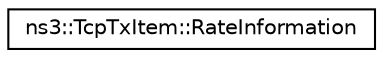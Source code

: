 digraph "Graphical Class Hierarchy"
{
 // LATEX_PDF_SIZE
  edge [fontname="Helvetica",fontsize="10",labelfontname="Helvetica",labelfontsize="10"];
  node [fontname="Helvetica",fontsize="10",shape=record];
  rankdir="LR";
  Node0 [label="ns3::TcpTxItem::RateInformation",height=0.2,width=0.4,color="black", fillcolor="white", style="filled",URL="$structns3_1_1_tcp_tx_item_1_1_rate_information.html",tooltip="Various rate-related information, can be accessed by TcpRateOps."];
}
